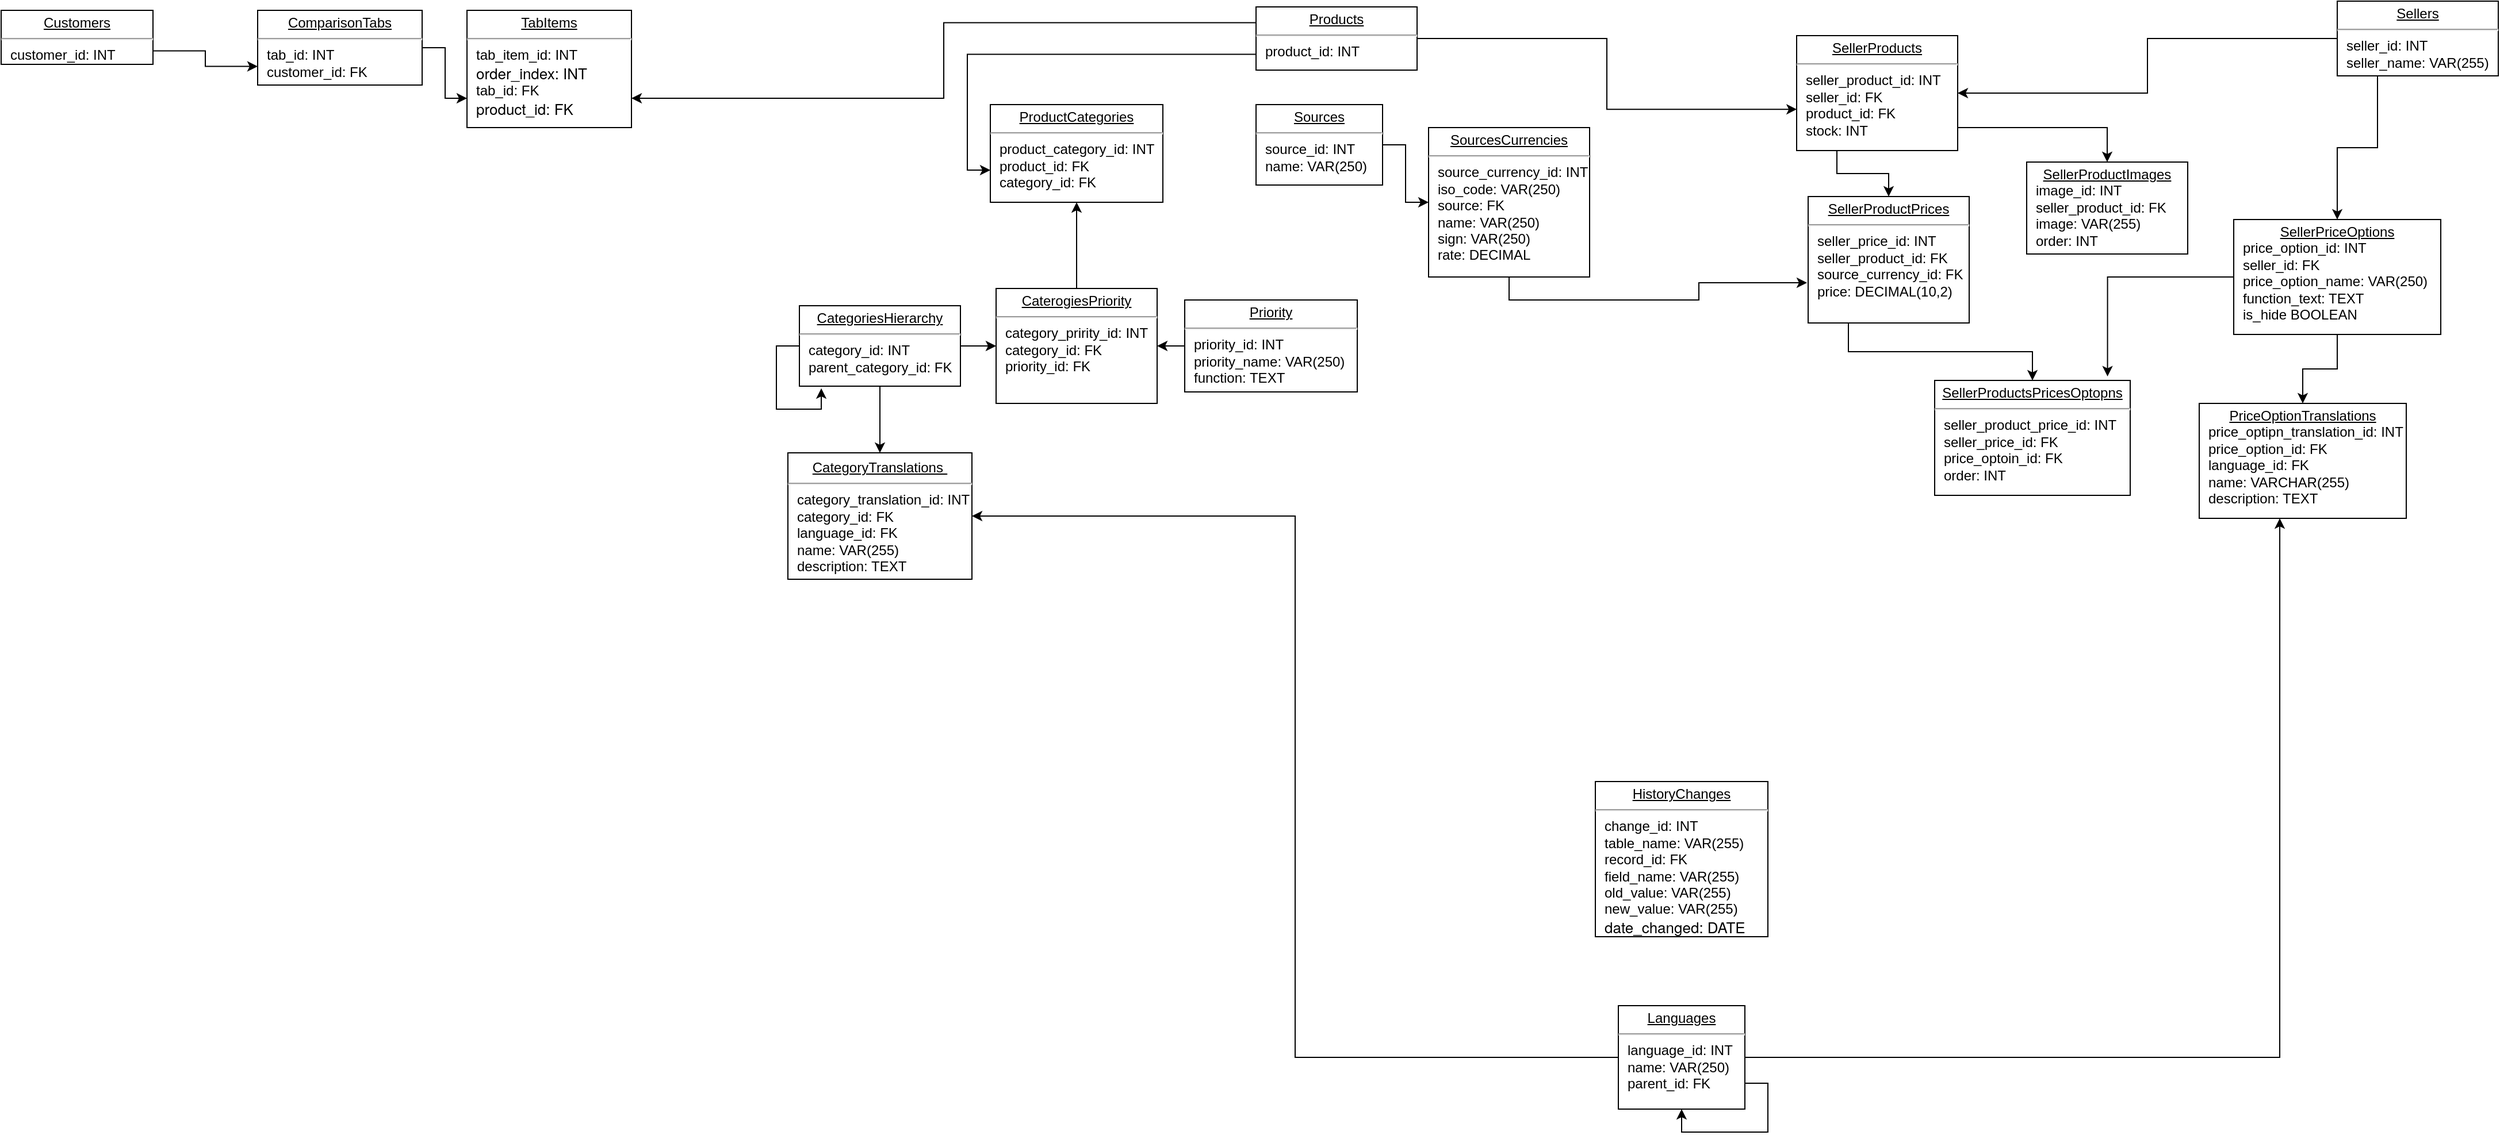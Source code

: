 <mxfile version="23.1.4" type="github">
  <diagram name="Page-1" id="a7904f86-f2b4-8e86-fa97-74104820619b">
    <mxGraphModel dx="2714" dy="453" grid="1" gridSize="13" guides="1" tooltips="1" connect="1" arrows="1" fold="1" page="1" pageScale="1" pageWidth="1920" pageHeight="1200" background="none" math="0" shadow="0">
      <root>
        <mxCell id="0" />
        <mxCell id="1" parent="0" />
        <mxCell id="iq8Mu7efYuqi88I3HLv2-4" style="edgeStyle=orthogonalEdgeStyle;rounded=0;orthogonalLoop=1;jettySize=auto;html=1;exitX=0;exitY=0.25;exitDx=0;exitDy=0;entryX=1;entryY=0.75;entryDx=0;entryDy=0;" parent="1" source="24794b860abc3c2d-1" target="iq8Mu7efYuqi88I3HLv2-1" edge="1">
          <mxGeometry relative="1" as="geometry" />
        </mxCell>
        <mxCell id="24794b860abc3c2d-1" value="&lt;p style=&quot;margin: 0px ; margin-top: 4px ; text-align: center ; text-decoration: underline&quot;&gt;Products&lt;/p&gt;&lt;hr&gt;&lt;p style=&quot;margin: 0px ; margin-left: 8px&quot;&gt;product_id: INT&lt;/p&gt;&lt;p style=&quot;margin: 0px ; margin-left: 8px&quot;&gt;&lt;br&gt;&lt;/p&gt;" style="verticalAlign=top;align=left;overflow=fill;fontSize=12;fontFamily=Helvetica;html=1;rounded=0;shadow=0;comic=0;labelBackgroundColor=none;strokeWidth=1" parent="1" vertex="1">
          <mxGeometry x="10" y="15" width="140" height="55" as="geometry" />
        </mxCell>
        <mxCell id="gQVgTaIHXdBQscYpgulz-22" style="edgeStyle=orthogonalEdgeStyle;rounded=0;orthogonalLoop=1;jettySize=auto;html=1;exitX=0;exitY=0.5;exitDx=0;exitDy=0;entryX=1;entryY=0.5;entryDx=0;entryDy=0;" parent="1" source="24794b860abc3c2d-17" target="24794b860abc3c2d-19" edge="1">
          <mxGeometry relative="1" as="geometry" />
        </mxCell>
        <mxCell id="7KqwkXn7b-6eYXuRpj1w-12" style="edgeStyle=orthogonalEdgeStyle;rounded=0;orthogonalLoop=1;jettySize=auto;html=1;exitX=0.25;exitY=1;exitDx=0;exitDy=0;" parent="1" source="24794b860abc3c2d-17" target="gQVgTaIHXdBQscYpgulz-9" edge="1">
          <mxGeometry relative="1" as="geometry" />
        </mxCell>
        <mxCell id="24794b860abc3c2d-17" value="&lt;p style=&quot;margin: 0px ; margin-top: 4px ; text-align: center ; text-decoration: underline&quot;&gt;Sellers&lt;/p&gt;&lt;hr&gt;&lt;p style=&quot;margin: 0px ; margin-left: 8px&quot;&gt;seller_id: INT&lt;/p&gt;&lt;p style=&quot;margin: 0px ; margin-left: 8px&quot;&gt;seller_name: VAR(255)&lt;/p&gt;&lt;p style=&quot;margin: 0px ; margin-left: 8px&quot;&gt;&lt;br&gt;&lt;/p&gt;" style="verticalAlign=top;align=left;overflow=fill;fontSize=12;fontFamily=Helvetica;html=1;rounded=0;shadow=0;comic=0;labelBackgroundColor=none;strokeWidth=1" parent="1" vertex="1">
          <mxGeometry x="950" y="10" width="140" height="65" as="geometry" />
        </mxCell>
        <mxCell id="gQVgTaIHXdBQscYpgulz-5" value="" style="edgeStyle=orthogonalEdgeStyle;rounded=0;orthogonalLoop=1;jettySize=auto;html=1;" parent="1" source="24794b860abc3c2d-19" target="gQVgTaIHXdBQscYpgulz-4" edge="1">
          <mxGeometry relative="1" as="geometry">
            <Array as="points">
              <mxPoint x="750" y="120" />
            </Array>
          </mxGeometry>
        </mxCell>
        <mxCell id="7KqwkXn7b-6eYXuRpj1w-1" style="edgeStyle=orthogonalEdgeStyle;rounded=0;orthogonalLoop=1;jettySize=auto;html=1;exitX=0.25;exitY=1;exitDx=0;exitDy=0;" parent="1" source="24794b860abc3c2d-19" target="gQVgTaIHXdBQscYpgulz-23" edge="1">
          <mxGeometry relative="1" as="geometry" />
        </mxCell>
        <mxCell id="24794b860abc3c2d-19" value="&lt;p style=&quot;margin: 0px ; margin-top: 4px ; text-align: center ; text-decoration: underline&quot;&gt;SellerProducts&lt;/p&gt;&lt;hr&gt;&lt;p style=&quot;margin: 0px ; margin-left: 8px&quot;&gt;seller_product_id: INT&lt;/p&gt;&lt;p style=&quot;margin: 0px ; margin-left: 8px&quot;&gt;seller_id: FK&lt;/p&gt;&lt;p style=&quot;margin: 0px ; margin-left: 8px&quot;&gt;product_id: FK&lt;/p&gt;&lt;p style=&quot;margin: 0px ; margin-left: 8px&quot;&gt;stock: INT&lt;/p&gt;&lt;p style=&quot;margin: 0px ; margin-left: 8px&quot;&gt;&lt;br&gt;&lt;/p&gt;" style="verticalAlign=top;align=left;overflow=fill;fontSize=12;fontFamily=Helvetica;html=1;rounded=0;shadow=0;comic=0;labelBackgroundColor=none;strokeWidth=1;" parent="1" vertex="1">
          <mxGeometry x="480" y="40" width="140" height="100" as="geometry" />
        </mxCell>
        <mxCell id="gQVgTaIHXdBQscYpgulz-4" value="&lt;p style=&quot;margin: 0px ; margin-top: 4px ; text-align: center ; text-decoration: underline&quot;&gt;SellerProductImages&lt;/p&gt;&lt;p style=&quot;margin: 0px ; margin-left: 8px&quot;&gt;image_id: INT&lt;/p&gt;&lt;p style=&quot;margin: 0px ; margin-left: 8px&quot;&gt;seller_product_id: FK&lt;/p&gt;&lt;p style=&quot;margin: 0px ; margin-left: 8px&quot;&gt;image: VAR(255)&lt;/p&gt;&lt;p style=&quot;margin: 0px ; margin-left: 8px&quot;&gt;order: INT&lt;br&gt;&lt;/p&gt;&lt;p style=&quot;margin: 0px ; margin-left: 8px&quot;&gt;&lt;br&gt;&lt;/p&gt;" style="verticalAlign=top;align=left;overflow=fill;fontSize=12;fontFamily=Helvetica;html=1;rounded=0;shadow=0;comic=0;labelBackgroundColor=none;strokeWidth=1;" parent="1" vertex="1">
          <mxGeometry x="680" y="150" width="140" height="80" as="geometry" />
        </mxCell>
        <mxCell id="gQVgTaIHXdBQscYpgulz-15" value="" style="edgeStyle=orthogonalEdgeStyle;rounded=0;orthogonalLoop=1;jettySize=auto;html=1;" parent="1" source="gQVgTaIHXdBQscYpgulz-9" target="gQVgTaIHXdBQscYpgulz-13" edge="1">
          <mxGeometry relative="1" as="geometry" />
        </mxCell>
        <mxCell id="gQVgTaIHXdBQscYpgulz-9" value="&lt;p style=&quot;margin: 0px ; margin-top: 4px ; text-align: center ; text-decoration: underline&quot;&gt;SellerPriceOptions&lt;/p&gt;&lt;p style=&quot;margin: 0px ; margin-left: 8px&quot;&gt;price_option_id: INT&lt;/p&gt;&lt;p style=&quot;margin: 0px ; margin-left: 8px&quot;&gt;seller_id: FK&lt;br&gt;&lt;/p&gt;&lt;p style=&quot;margin: 0px ; margin-left: 8px&quot;&gt;price_option_name: VAR(250)&lt;/p&gt;&lt;p style=&quot;margin: 0px ; margin-left: 8px&quot;&gt;function_text: TEXT&lt;br&gt;&lt;/p&gt;&lt;p style=&quot;margin: 0px ; margin-left: 8px&quot;&gt;is_hide BOOLEAN&lt;br&gt;&lt;/p&gt;&lt;p style=&quot;margin: 0px ; margin-left: 8px&quot;&gt;&lt;span style=&quot;font-family: &amp;quot;Helvetica Neue&amp;quot;; font-size: 13px;&quot;&gt;&amp;nbsp;&lt;/span&gt;&lt;/p&gt;&lt;p style=&quot;margin: 0px ; margin-left: 8px&quot;&gt;&lt;br&gt;&lt;/p&gt;&lt;p style=&quot;margin: 0px ; margin-left: 8px&quot;&gt;&lt;br&gt;&lt;/p&gt;" style="verticalAlign=top;align=left;overflow=fill;fontSize=12;fontFamily=Helvetica;html=1;rounded=0;shadow=0;comic=0;labelBackgroundColor=none;strokeWidth=1;" parent="1" vertex="1">
          <mxGeometry x="860" y="200" width="180" height="100" as="geometry" />
        </mxCell>
        <mxCell id="gQVgTaIHXdBQscYpgulz-13" value="&lt;p style=&quot;margin: 0px ; margin-top: 4px ; text-align: center ; text-decoration: underline&quot;&gt;PriceOptionTranslations&lt;/p&gt;&lt;p style=&quot;margin: 0px ; margin-left: 8px&quot;&gt;price_optipn_translation_id: INT&lt;/p&gt;&lt;p style=&quot;margin: 0px ; margin-left: 8px&quot;&gt;price_option_id: FK&lt;/p&gt;&lt;p style=&quot;margin: 0px ; margin-left: 8px&quot;&gt;language_id: FK&lt;/p&gt;&lt;p style=&quot;margin: 0px ; margin-left: 8px&quot;&gt;name: VARCHAR(255)&lt;br&gt;&lt;/p&gt;&lt;p style=&quot;margin: 0px ; margin-left: 8px&quot;&gt;description: TEXT&lt;br&gt;&lt;/p&gt;&lt;p style=&quot;margin: 0px ; margin-left: 8px&quot;&gt;&lt;span style=&quot;font-family: &amp;quot;Helvetica Neue&amp;quot;; font-size: 13px;&quot;&gt;&amp;nbsp;&lt;/span&gt;&lt;/p&gt;&lt;p style=&quot;margin: 0px ; margin-left: 8px&quot;&gt;&lt;br&gt;&lt;/p&gt;&lt;p style=&quot;margin: 0px ; margin-left: 8px&quot;&gt;&lt;br&gt;&lt;/p&gt;" style="verticalAlign=top;align=left;overflow=fill;fontSize=12;fontFamily=Helvetica;html=1;rounded=0;shadow=0;comic=0;labelBackgroundColor=none;strokeWidth=1;" parent="1" vertex="1">
          <mxGeometry x="830" y="360" width="180" height="100" as="geometry" />
        </mxCell>
        <mxCell id="gQVgTaIHXdBQscYpgulz-19" style="edgeStyle=orthogonalEdgeStyle;rounded=0;orthogonalLoop=1;jettySize=auto;html=1;exitX=1;exitY=0.5;exitDx=0;exitDy=0;entryX=0.001;entryY=0.641;entryDx=0;entryDy=0;entryPerimeter=0;" parent="1" source="24794b860abc3c2d-1" target="24794b860abc3c2d-19" edge="1">
          <mxGeometry relative="1" as="geometry" />
        </mxCell>
        <mxCell id="7KqwkXn7b-6eYXuRpj1w-10" style="edgeStyle=orthogonalEdgeStyle;rounded=0;orthogonalLoop=1;jettySize=auto;html=1;exitX=0.25;exitY=1;exitDx=0;exitDy=0;" parent="1" source="gQVgTaIHXdBQscYpgulz-23" target="7KqwkXn7b-6eYXuRpj1w-7" edge="1">
          <mxGeometry relative="1" as="geometry" />
        </mxCell>
        <mxCell id="gQVgTaIHXdBQscYpgulz-23" value="&lt;p style=&quot;margin: 0px ; margin-top: 4px ; text-align: center ; text-decoration: underline&quot;&gt;SellerProductPrices&lt;/p&gt;&lt;hr&gt;&lt;p style=&quot;margin: 0px ; margin-left: 8px&quot;&gt;seller_price_id: INT&lt;/p&gt;&lt;p style=&quot;margin: 0px ; margin-left: 8px&quot;&gt;seller_product_id: FK&lt;/p&gt;&lt;p style=&quot;margin: 0px ; margin-left: 8px&quot;&gt;source_currency_id: FK&lt;/p&gt;&lt;p style=&quot;margin: 0px ; margin-left: 8px&quot;&gt;price: DECIMAL(10,2)&lt;br&gt;&lt;/p&gt;&lt;p style=&quot;margin: 0px ; margin-left: 8px&quot;&gt;&lt;br&gt;&lt;/p&gt;" style="verticalAlign=top;align=left;overflow=fill;fontSize=12;fontFamily=Helvetica;html=1;rounded=0;shadow=0;comic=0;labelBackgroundColor=none;strokeWidth=1;" parent="1" vertex="1">
          <mxGeometry x="490" y="180" width="140" height="110" as="geometry" />
        </mxCell>
        <mxCell id="7KqwkXn7b-6eYXuRpj1w-3" value="&lt;p style=&quot;margin: 0px ; margin-top: 4px ; text-align: center ; text-decoration: underline&quot;&gt;SourcesCurrencies&lt;/p&gt;&lt;hr&gt;&lt;p style=&quot;margin: 0px ; margin-left: 8px&quot;&gt;source_currency_id: INT&lt;/p&gt;&lt;p style=&quot;margin: 0px ; margin-left: 8px&quot;&gt;iso_code:&amp;nbsp;VAR(250)&lt;/p&gt;&lt;p style=&quot;margin: 0px ; margin-left: 8px&quot;&gt;source: FK&lt;/p&gt;&lt;p style=&quot;margin: 0px ; margin-left: 8px&quot;&gt;name:&amp;nbsp;VAR(250)&lt;/p&gt;&lt;p style=&quot;margin: 0px ; margin-left: 8px&quot;&gt;sign: VAR(250)&lt;/p&gt;&lt;p style=&quot;margin: 0px ; margin-left: 8px&quot;&gt;rate:&amp;nbsp;DECIMAL&lt;/p&gt;&lt;p style=&quot;margin: 0px ; margin-left: 8px&quot;&gt;&lt;br&gt;&lt;/p&gt;&lt;p style=&quot;margin: 0px ; margin-left: 8px&quot;&gt;&lt;br&gt;&lt;/p&gt;" style="verticalAlign=top;align=left;overflow=fill;fontSize=12;fontFamily=Helvetica;html=1;rounded=0;shadow=0;comic=0;labelBackgroundColor=none;strokeWidth=1;" parent="1" vertex="1">
          <mxGeometry x="160" y="120" width="140" height="130" as="geometry" />
        </mxCell>
        <mxCell id="7KqwkXn7b-6eYXuRpj1w-5" style="edgeStyle=orthogonalEdgeStyle;rounded=0;orthogonalLoop=1;jettySize=auto;html=1;exitX=0.5;exitY=1;exitDx=0;exitDy=0;entryX=-0.007;entryY=0.682;entryDx=0;entryDy=0;entryPerimeter=0;" parent="1" source="7KqwkXn7b-6eYXuRpj1w-3" target="gQVgTaIHXdBQscYpgulz-23" edge="1">
          <mxGeometry relative="1" as="geometry" />
        </mxCell>
        <mxCell id="7KqwkXn7b-6eYXuRpj1w-7" value="&lt;p style=&quot;margin: 0px ; margin-top: 4px ; text-align: center ; text-decoration: underline&quot;&gt;SellerProductsPricesOptopns&lt;/p&gt;&lt;hr&gt;&lt;p style=&quot;margin: 0px ; margin-left: 8px&quot;&gt;seller_product_price_id: INT&lt;/p&gt;&lt;p style=&quot;margin: 0px ; margin-left: 8px&quot;&gt;seller_price_id: FK&lt;/p&gt;&lt;p style=&quot;margin: 0px ; margin-left: 8px&quot;&gt;price_optoin_id: FK&lt;/p&gt;&lt;p style=&quot;margin: 0px ; margin-left: 8px&quot;&gt;order: INT&lt;/p&gt;" style="verticalAlign=top;align=left;overflow=fill;fontSize=12;fontFamily=Helvetica;html=1;rounded=0;shadow=0;comic=0;labelBackgroundColor=none;strokeWidth=1;" parent="1" vertex="1">
          <mxGeometry x="600" y="340" width="170" height="100" as="geometry" />
        </mxCell>
        <mxCell id="7KqwkXn7b-6eYXuRpj1w-13" style="edgeStyle=orthogonalEdgeStyle;rounded=0;orthogonalLoop=1;jettySize=auto;html=1;exitX=0;exitY=0.5;exitDx=0;exitDy=0;entryX=0.884;entryY=-0.035;entryDx=0;entryDy=0;entryPerimeter=0;" parent="1" source="gQVgTaIHXdBQscYpgulz-9" target="7KqwkXn7b-6eYXuRpj1w-7" edge="1">
          <mxGeometry relative="1" as="geometry" />
        </mxCell>
        <mxCell id="zj1vimmM5nZFjZrBFN-3-3" style="edgeStyle=orthogonalEdgeStyle;rounded=0;orthogonalLoop=1;jettySize=auto;html=1;exitX=1;exitY=0.5;exitDx=0;exitDy=0;entryX=0;entryY=0.5;entryDx=0;entryDy=0;" parent="1" source="zj1vimmM5nZFjZrBFN-3-1" target="7KqwkXn7b-6eYXuRpj1w-3" edge="1">
          <mxGeometry relative="1" as="geometry" />
        </mxCell>
        <mxCell id="zj1vimmM5nZFjZrBFN-3-1" value="&lt;p style=&quot;margin: 0px ; margin-top: 4px ; text-align: center ; text-decoration: underline&quot;&gt;Sources&lt;/p&gt;&lt;hr&gt;&lt;p style=&quot;margin: 0px ; margin-left: 8px&quot;&gt;source_id: INT&lt;/p&gt;&lt;p style=&quot;margin: 0px ; margin-left: 8px&quot;&gt;name:&amp;nbsp;VAR(250)&lt;/p&gt;&lt;p style=&quot;margin: 0px ; margin-left: 8px&quot;&gt;&lt;br&gt;&lt;/p&gt;&lt;p style=&quot;margin: 0px ; margin-left: 8px&quot;&gt;&lt;br&gt;&lt;/p&gt;" style="verticalAlign=top;align=left;overflow=fill;fontSize=12;fontFamily=Helvetica;html=1;rounded=0;shadow=0;comic=0;labelBackgroundColor=none;strokeWidth=1;" parent="1" vertex="1">
          <mxGeometry x="10" y="100" width="110" height="70" as="geometry" />
        </mxCell>
        <mxCell id="ROwXW8XsKwfAIt8MIKDt-27" style="edgeStyle=orthogonalEdgeStyle;rounded=0;orthogonalLoop=1;jettySize=auto;html=1;exitX=0;exitY=0.5;exitDx=0;exitDy=0;entryX=1;entryY=0.5;entryDx=0;entryDy=0;" parent="1" source="ROwXW8XsKwfAIt8MIKDt-1" target="ROwXW8XsKwfAIt8MIKDt-19" edge="1">
          <mxGeometry relative="1" as="geometry" />
        </mxCell>
        <mxCell id="ROwXW8XsKwfAIt8MIKDt-1" value="&lt;p style=&quot;margin: 0px ; margin-top: 4px ; text-align: center ; text-decoration: underline&quot;&gt;Languages&lt;/p&gt;&lt;hr&gt;&lt;p style=&quot;margin: 0px ; margin-left: 8px&quot;&gt;language_id: INT&lt;/p&gt;&lt;p style=&quot;margin: 0px ; margin-left: 8px&quot;&gt;name:&amp;nbsp;VAR(250)&lt;/p&gt;&lt;p style=&quot;margin: 0px ; margin-left: 8px&quot;&gt;parent_id: FK&lt;/p&gt;&lt;p style=&quot;margin: 0px ; margin-left: 8px&quot;&gt;&lt;br&gt;&lt;/p&gt;&lt;p style=&quot;margin: 0px ; margin-left: 8px&quot;&gt;&lt;br&gt;&lt;/p&gt;" style="verticalAlign=top;align=left;overflow=fill;fontSize=12;fontFamily=Helvetica;html=1;rounded=0;shadow=0;comic=0;labelBackgroundColor=none;strokeWidth=1;" parent="1" vertex="1">
          <mxGeometry x="325" y="884" width="110" height="90" as="geometry" />
        </mxCell>
        <mxCell id="ROwXW8XsKwfAIt8MIKDt-8" style="edgeStyle=orthogonalEdgeStyle;rounded=0;orthogonalLoop=1;jettySize=auto;html=1;exitX=1;exitY=0.75;exitDx=0;exitDy=0;entryX=0.5;entryY=1;entryDx=0;entryDy=0;" parent="1" source="ROwXW8XsKwfAIt8MIKDt-1" target="ROwXW8XsKwfAIt8MIKDt-1" edge="1">
          <mxGeometry relative="1" as="geometry" />
        </mxCell>
        <mxCell id="ROwXW8XsKwfAIt8MIKDt-18" style="edgeStyle=orthogonalEdgeStyle;rounded=0;orthogonalLoop=1;jettySize=auto;html=1;exitX=1;exitY=0.5;exitDx=0;exitDy=0;" parent="1" source="ROwXW8XsKwfAIt8MIKDt-9" target="ROwXW8XsKwfAIt8MIKDt-15" edge="1">
          <mxGeometry relative="1" as="geometry" />
        </mxCell>
        <mxCell id="ROwXW8XsKwfAIt8MIKDt-20" value="" style="edgeStyle=orthogonalEdgeStyle;rounded=0;orthogonalLoop=1;jettySize=auto;html=1;" parent="1" source="ROwXW8XsKwfAIt8MIKDt-9" target="ROwXW8XsKwfAIt8MIKDt-19" edge="1">
          <mxGeometry relative="1" as="geometry" />
        </mxCell>
        <mxCell id="ROwXW8XsKwfAIt8MIKDt-9" value="&lt;p style=&quot;margin: 0px ; margin-top: 4px ; text-align: center ; text-decoration: underline&quot;&gt;CategoriesHierarchy&lt;/p&gt;&lt;hr&gt;&lt;p style=&quot;margin: 0px ; margin-left: 8px&quot;&gt;category_id: INT&lt;/p&gt;&lt;p style=&quot;margin: 0px ; margin-left: 8px&quot;&gt;parent_category_id: FK&lt;/p&gt;&lt;p style=&quot;margin: 0px ; margin-left: 8px&quot;&gt;&lt;br&gt;&lt;/p&gt;" style="verticalAlign=top;align=left;overflow=fill;fontSize=12;fontFamily=Helvetica;html=1;rounded=0;shadow=0;comic=0;labelBackgroundColor=none;strokeWidth=1;" parent="1" vertex="1">
          <mxGeometry x="-387" y="275" width="140" height="70" as="geometry" />
        </mxCell>
        <mxCell id="ROwXW8XsKwfAIt8MIKDt-11" style="edgeStyle=orthogonalEdgeStyle;rounded=0;orthogonalLoop=1;jettySize=auto;html=1;exitX=0;exitY=0.5;exitDx=0;exitDy=0;entryX=0.136;entryY=1.027;entryDx=0;entryDy=0;entryPerimeter=0;" parent="1" source="ROwXW8XsKwfAIt8MIKDt-9" target="ROwXW8XsKwfAIt8MIKDt-9" edge="1">
          <mxGeometry relative="1" as="geometry" />
        </mxCell>
        <mxCell id="ROwXW8XsKwfAIt8MIKDt-17" style="edgeStyle=orthogonalEdgeStyle;rounded=0;orthogonalLoop=1;jettySize=auto;html=1;exitX=0;exitY=0.5;exitDx=0;exitDy=0;" parent="1" source="ROwXW8XsKwfAIt8MIKDt-12" target="ROwXW8XsKwfAIt8MIKDt-15" edge="1">
          <mxGeometry relative="1" as="geometry" />
        </mxCell>
        <mxCell id="ROwXW8XsKwfAIt8MIKDt-12" value="&lt;p style=&quot;margin: 0px ; margin-top: 4px ; text-align: center ; text-decoration: underline&quot;&gt;Priority&lt;/p&gt;&lt;hr&gt;&lt;p style=&quot;margin: 0px ; margin-left: 8px&quot;&gt;priority_id: INT&lt;/p&gt;&lt;p style=&quot;margin: 0px ; margin-left: 8px&quot;&gt;priority_name: VAR(250)&lt;/p&gt;&lt;p style=&quot;margin: 0px ; margin-left: 8px&quot;&gt;function: TEXT&lt;/p&gt;&lt;p style=&quot;margin: 0px ; margin-left: 8px&quot;&gt;&lt;br&gt;&lt;/p&gt;" style="verticalAlign=top;align=left;overflow=fill;fontSize=12;fontFamily=Helvetica;html=1;rounded=0;shadow=0;comic=0;labelBackgroundColor=none;strokeWidth=1;" parent="1" vertex="1">
          <mxGeometry x="-52" y="270" width="150" height="80" as="geometry" />
        </mxCell>
        <mxCell id="ROwXW8XsKwfAIt8MIKDt-25" value="" style="edgeStyle=orthogonalEdgeStyle;rounded=0;orthogonalLoop=1;jettySize=auto;html=1;" parent="1" source="ROwXW8XsKwfAIt8MIKDt-15" target="ROwXW8XsKwfAIt8MIKDt-24" edge="1">
          <mxGeometry relative="1" as="geometry" />
        </mxCell>
        <mxCell id="ROwXW8XsKwfAIt8MIKDt-15" value="&lt;p style=&quot;margin: 0px ; margin-top: 4px ; text-align: center ; text-decoration: underline&quot;&gt;CaterogiesPriority&lt;/p&gt;&lt;hr&gt;&lt;p style=&quot;margin: 0px ; margin-left: 8px&quot;&gt;category_pririty_id: INT&lt;/p&gt;&lt;p style=&quot;margin: 0px ; margin-left: 8px&quot;&gt;category_id: FK&lt;/p&gt;&lt;p style=&quot;margin: 0px ; margin-left: 8px&quot;&gt;priority_id: FK&lt;/p&gt;&lt;p style=&quot;margin: 0px ; margin-left: 8px&quot;&gt;&lt;br&gt;&lt;/p&gt;&lt;p style=&quot;margin: 0px ; margin-left: 8px&quot;&gt;&lt;br&gt;&lt;/p&gt;" style="verticalAlign=top;align=left;overflow=fill;fontSize=12;fontFamily=Helvetica;html=1;rounded=0;shadow=0;comic=0;labelBackgroundColor=none;strokeWidth=1;" parent="1" vertex="1">
          <mxGeometry x="-216" y="260" width="140" height="100" as="geometry" />
        </mxCell>
        <mxCell id="ROwXW8XsKwfAIt8MIKDt-19" value="&lt;p style=&quot;margin: 0px ; margin-top: 4px ; text-align: center ; text-decoration: underline&quot;&gt;CategoryTranslations&lt;span style=&quot;font-family: &amp;quot;Helvetica Neue&amp;quot;; font-size: 13px; text-align: left;&quot;&gt;&amp;nbsp;&lt;/span&gt;&lt;/p&gt;&lt;hr&gt;&lt;p style=&quot;margin: 0px ; margin-left: 8px&quot;&gt;category_translation_id: INT&lt;/p&gt;&lt;p style=&quot;margin: 0px ; margin-left: 8px&quot;&gt;category_id: FK&lt;/p&gt;&lt;p style=&quot;margin: 0px ; margin-left: 8px&quot;&gt;language_id: FK&lt;/p&gt;&lt;p style=&quot;margin: 0px ; margin-left: 8px&quot;&gt;name: VAR(255)&lt;/p&gt;&lt;p style=&quot;margin: 0px ; margin-left: 8px&quot;&gt;description: TEXT&lt;/p&gt;&lt;p style=&quot;margin: 0px ; margin-left: 8px&quot;&gt;&lt;br&gt;&lt;/p&gt;&lt;p style=&quot;margin: 0px ; margin-left: 8px&quot;&gt;&lt;br&gt;&lt;/p&gt;" style="verticalAlign=top;align=left;overflow=fill;fontSize=12;fontFamily=Helvetica;html=1;rounded=0;shadow=0;comic=0;labelBackgroundColor=none;strokeWidth=1;" parent="1" vertex="1">
          <mxGeometry x="-397" y="403" width="160" height="110" as="geometry" />
        </mxCell>
        <mxCell id="ROwXW8XsKwfAIt8MIKDt-24" value="&lt;p style=&quot;margin: 0px ; margin-top: 4px ; text-align: center ; text-decoration: underline&quot;&gt;ProductCategories&lt;/p&gt;&lt;hr&gt;&lt;p style=&quot;margin: 0px ; margin-left: 8px&quot;&gt;product_category_id: INT&lt;/p&gt;&lt;p style=&quot;margin: 0px ; margin-left: 8px&quot;&gt;product_id: FK&lt;/p&gt;&lt;p style=&quot;margin: 0px ; margin-left: 8px&quot;&gt;category_id: FK&lt;/p&gt;&lt;p style=&quot;margin: 0px ; margin-left: 8px&quot;&gt;&lt;br&gt;&lt;/p&gt;&lt;p style=&quot;margin: 0px ; margin-left: 8px&quot;&gt;&lt;br&gt;&lt;/p&gt;" style="verticalAlign=top;align=left;overflow=fill;fontSize=12;fontFamily=Helvetica;html=1;rounded=0;shadow=0;comic=0;labelBackgroundColor=none;strokeWidth=1;" parent="1" vertex="1">
          <mxGeometry x="-221" y="100" width="150" height="85" as="geometry" />
        </mxCell>
        <mxCell id="ROwXW8XsKwfAIt8MIKDt-26" style="edgeStyle=orthogonalEdgeStyle;rounded=0;orthogonalLoop=1;jettySize=auto;html=1;exitX=0;exitY=0.75;exitDx=0;exitDy=0;entryX=0;entryY=0.671;entryDx=0;entryDy=0;entryPerimeter=0;" parent="1" source="24794b860abc3c2d-1" target="ROwXW8XsKwfAIt8MIKDt-24" edge="1">
          <mxGeometry relative="1" as="geometry" />
        </mxCell>
        <mxCell id="ROwXW8XsKwfAIt8MIKDt-28" style="edgeStyle=orthogonalEdgeStyle;rounded=0;orthogonalLoop=1;jettySize=auto;html=1;exitX=1;exitY=0.5;exitDx=0;exitDy=0;entryX=0.389;entryY=1;entryDx=0;entryDy=0;entryPerimeter=0;" parent="1" source="ROwXW8XsKwfAIt8MIKDt-1" target="gQVgTaIHXdBQscYpgulz-13" edge="1">
          <mxGeometry relative="1" as="geometry" />
        </mxCell>
        <mxCell id="e9Vk4nUFhCXfcX9aXlqa-1" value="&lt;p style=&quot;margin: 0px ; margin-top: 4px ; text-align: center ; text-decoration: underline&quot;&gt;HistoryChanges&lt;/p&gt;&lt;hr&gt;&lt;p style=&quot;margin: 0px ; margin-left: 8px&quot;&gt;change_id: INT&lt;/p&gt;&lt;p style=&quot;margin: 0px ; margin-left: 8px&quot;&gt;table_name: VAR(255)&lt;/p&gt;&lt;p style=&quot;margin: 0px ; margin-left: 8px&quot;&gt;record_id: FK&lt;/p&gt;&lt;p style=&quot;margin: 0px ; margin-left: 8px&quot;&gt;field_name: VAR(255)&lt;/p&gt;&lt;p style=&quot;margin: 0px ; margin-left: 8px&quot;&gt;old_value: VAR(255)&lt;/p&gt;&lt;p style=&quot;margin: 0px ; margin-left: 8px&quot;&gt;new_value: VAR(255)&lt;/p&gt;&lt;p style=&quot;margin: 0px ; margin-left: 8px&quot;&gt;&lt;span style=&quot;font-family: &amp;quot;Helvetica Neue&amp;quot;; font-size: 13px;&quot;&gt;date_changed: DATE&lt;/span&gt;&lt;/p&gt;&lt;p style=&quot;margin: 0px ; margin-left: 8px&quot;&gt;&lt;br&gt;&lt;/p&gt;&lt;p style=&quot;margin: 0px ; margin-left: 8px&quot;&gt;&lt;br&gt;&lt;/p&gt;" style="verticalAlign=top;align=left;overflow=fill;fontSize=12;fontFamily=Helvetica;html=1;rounded=0;shadow=0;comic=0;labelBackgroundColor=none;strokeWidth=1;" parent="1" vertex="1">
          <mxGeometry x="305" y="689" width="150" height="135" as="geometry" />
        </mxCell>
        <mxCell id="iq8Mu7efYuqi88I3HLv2-5" style="edgeStyle=orthogonalEdgeStyle;rounded=0;orthogonalLoop=1;jettySize=auto;html=1;exitX=1;exitY=0.5;exitDx=0;exitDy=0;entryX=0;entryY=0.75;entryDx=0;entryDy=0;" parent="1" source="e9Vk4nUFhCXfcX9aXlqa-3" target="iq8Mu7efYuqi88I3HLv2-1" edge="1">
          <mxGeometry relative="1" as="geometry" />
        </mxCell>
        <mxCell id="e9Vk4nUFhCXfcX9aXlqa-3" value="&lt;p style=&quot;margin: 0px ; margin-top: 4px ; text-align: center ; text-decoration: underline&quot;&gt;ComparisonTabs&lt;/p&gt;&lt;hr&gt;&lt;p style=&quot;margin: 0px ; margin-left: 8px&quot;&gt;tab_id: INT&lt;/p&gt;&lt;p style=&quot;margin: 0px ; margin-left: 8px&quot;&gt;customer_id: FK&lt;/p&gt;&lt;p style=&quot;margin: 0px ; margin-left: 8px&quot;&gt;&lt;br&gt;&lt;/p&gt;&lt;p style=&quot;margin: 0px ; margin-left: 8px&quot;&gt;&lt;br&gt;&lt;/p&gt;" style="verticalAlign=top;align=left;overflow=fill;fontSize=12;fontFamily=Helvetica;html=1;rounded=0;shadow=0;comic=0;labelBackgroundColor=none;strokeWidth=1;" parent="1" vertex="1">
          <mxGeometry x="-858" y="18" width="143" height="65" as="geometry" />
        </mxCell>
        <mxCell id="iq8Mu7efYuqi88I3HLv2-1" value="&lt;p style=&quot;margin: 0px ; margin-top: 4px ; text-align: center ; text-decoration: underline&quot;&gt;TabItems&lt;/p&gt;&lt;hr&gt;&lt;p style=&quot;margin: 0px ; margin-left: 8px&quot;&gt;tab_item_id: INT&lt;/p&gt;&lt;p style=&quot;margin: 0px ; margin-left: 8px&quot;&gt;&lt;span style=&quot;font-family: &amp;quot;Helvetica Neue&amp;quot;; font-size: 13px;&quot;&gt;order_index: INT&lt;/span&gt;&lt;/p&gt;&lt;p style=&quot;margin: 0px ; margin-left: 8px&quot;&gt;tab_id: FK&lt;/p&gt;&lt;p style=&quot;margin: 0px ; margin-left: 8px&quot;&gt;&lt;span style=&quot;font-family: &amp;quot;Helvetica Neue&amp;quot;; font-size: 13px;&quot;&gt;product_id: FK&lt;/span&gt;&lt;/p&gt;&lt;p style=&quot;margin: 0px ; margin-left: 8px&quot;&gt;&lt;span style=&quot;font-family: &amp;quot;Helvetica Neue&amp;quot;; font-size: 13px;&quot;&gt;&lt;br&gt;&lt;/span&gt;&lt;/p&gt;&lt;p style=&quot;margin: 0px ; margin-left: 8px&quot;&gt;&lt;br&gt;&lt;/p&gt;&lt;p style=&quot;margin: 0px ; margin-left: 8px&quot;&gt;&lt;br&gt;&lt;/p&gt;" style="verticalAlign=top;align=left;overflow=fill;fontSize=12;fontFamily=Helvetica;html=1;rounded=0;shadow=0;comic=0;labelBackgroundColor=none;strokeWidth=1;" parent="1" vertex="1">
          <mxGeometry x="-676" y="18" width="143" height="102" as="geometry" />
        </mxCell>
        <mxCell id="xxPK6BD6ZK7Tculr_-W7-3" style="edgeStyle=orthogonalEdgeStyle;rounded=0;orthogonalLoop=1;jettySize=auto;html=1;exitX=1;exitY=0.75;exitDx=0;exitDy=0;entryX=0;entryY=0.75;entryDx=0;entryDy=0;" edge="1" parent="1" source="xxPK6BD6ZK7Tculr_-W7-1" target="e9Vk4nUFhCXfcX9aXlqa-3">
          <mxGeometry relative="1" as="geometry" />
        </mxCell>
        <mxCell id="xxPK6BD6ZK7Tculr_-W7-1" value="&lt;p style=&quot;margin: 0px ; margin-top: 4px ; text-align: center ; text-decoration: underline&quot;&gt;Customers&lt;/p&gt;&lt;hr&gt;&lt;p style=&quot;margin: 0px ; margin-left: 8px&quot;&gt;customer_id: INT&lt;/p&gt;&lt;p style=&quot;margin: 0px ; margin-left: 8px&quot;&gt;&lt;br&gt;&lt;/p&gt;" style="verticalAlign=top;align=left;overflow=fill;fontSize=12;fontFamily=Helvetica;html=1;rounded=0;shadow=0;comic=0;labelBackgroundColor=none;strokeWidth=1;" vertex="1" parent="1">
          <mxGeometry x="-1081" y="18" width="132" height="47" as="geometry" />
        </mxCell>
      </root>
    </mxGraphModel>
  </diagram>
</mxfile>
